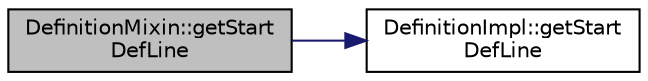 digraph "DefinitionMixin::getStartDefLine"
{
 // LATEX_PDF_SIZE
  edge [fontname="Helvetica",fontsize="10",labelfontname="Helvetica",labelfontsize="10"];
  node [fontname="Helvetica",fontsize="10",shape=record];
  rankdir="LR";
  Node1 [label="DefinitionMixin::getStart\lDefLine",height=0.2,width=0.4,color="black", fillcolor="grey75", style="filled", fontcolor="black",tooltip=" "];
  Node1 -> Node2 [color="midnightblue",fontsize="10",style="solid",fontname="Helvetica"];
  Node2 [label="DefinitionImpl::getStart\lDefLine",height=0.2,width=0.4,color="black", fillcolor="white", style="filled",URL="$classDefinitionImpl.html#abfebc44ec38235180cfe011bd6437bd5",tooltip=" "];
}
